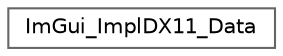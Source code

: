 digraph "クラス階層図"
{
 // LATEX_PDF_SIZE
  bgcolor="transparent";
  edge [fontname=Helvetica,fontsize=10,labelfontname=Helvetica,labelfontsize=10];
  node [fontname=Helvetica,fontsize=10,shape=box,height=0.2,width=0.4];
  rankdir="LR";
  Node0 [id="Node000000",label="ImGui_ImplDX11_Data",height=0.2,width=0.4,color="grey40", fillcolor="white", style="filled",URL="$struct_im_gui___impl_d_x11___data.html",tooltip=" "];
}
